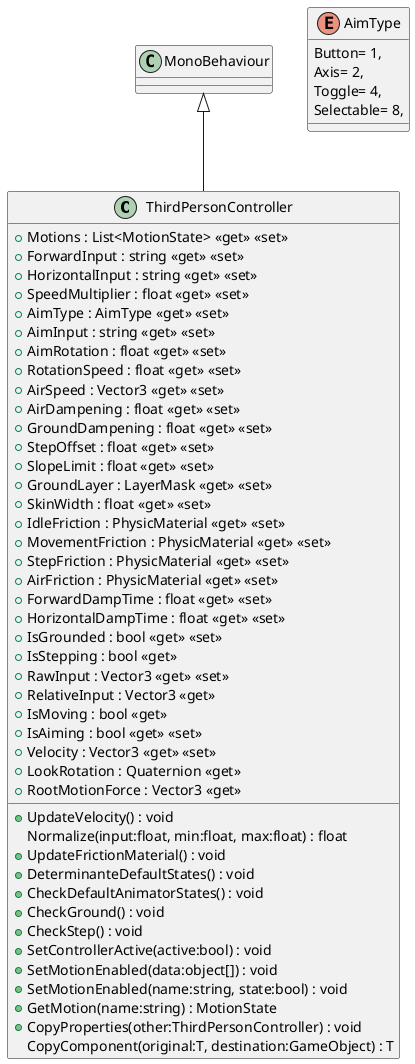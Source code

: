 @startuml
class ThirdPersonController {
    + Motions : List<MotionState> <<get>> <<set>>
    + ForwardInput : string <<get>> <<set>>
    + HorizontalInput : string <<get>> <<set>>
    + SpeedMultiplier : float <<get>> <<set>>
    + AimType : AimType <<get>> <<set>>
    + AimInput : string <<get>> <<set>>
    + AimRotation : float <<get>> <<set>>
    + RotationSpeed : float <<get>> <<set>>
    + AirSpeed : Vector3 <<get>> <<set>>
    + AirDampening : float <<get>> <<set>>
    + GroundDampening : float <<get>> <<set>>
    + StepOffset : float <<get>> <<set>>
    + SlopeLimit : float <<get>> <<set>>
    + GroundLayer : LayerMask <<get>> <<set>>
    + SkinWidth : float <<get>> <<set>>
    + IdleFriction : PhysicMaterial <<get>> <<set>>
    + MovementFriction : PhysicMaterial <<get>> <<set>>
    + StepFriction : PhysicMaterial <<get>> <<set>>
    + AirFriction : PhysicMaterial <<get>> <<set>>
    + ForwardDampTime : float <<get>> <<set>>
    + HorizontalDampTime : float <<get>> <<set>>
    + IsGrounded : bool <<get>> <<set>>
    + IsStepping : bool <<get>>
    + RawInput : Vector3 <<get>> <<set>>
    + RelativeInput : Vector3 <<get>>
    + IsMoving : bool <<get>>
    + IsAiming : bool <<get>> <<set>>
    + Velocity : Vector3 <<get>> <<set>>
    + LookRotation : Quaternion <<get>>
    + RootMotionForce : Vector3 <<get>>
    + UpdateVelocity() : void
    Normalize(input:float, min:float, max:float) : float
    + UpdateFrictionMaterial() : void
    + DeterminanteDefaultStates() : void
    + CheckDefaultAnimatorStates() : void
    + CheckGround() : void
    + CheckStep() : void
    + SetControllerActive(active:bool) : void
    + SetMotionEnabled(data:object[]) : void
    + SetMotionEnabled(name:string, state:bool) : void
    + GetMotion(name:string) : MotionState
    + CopyProperties(other:ThirdPersonController) : void
    CopyComponent(original:T, destination:GameObject) : T
}
enum AimType {
    Button= 1,
    Axis= 2,
    Toggle= 4,
    Selectable= 8,
}
MonoBehaviour <|-- ThirdPersonController
@enduml
